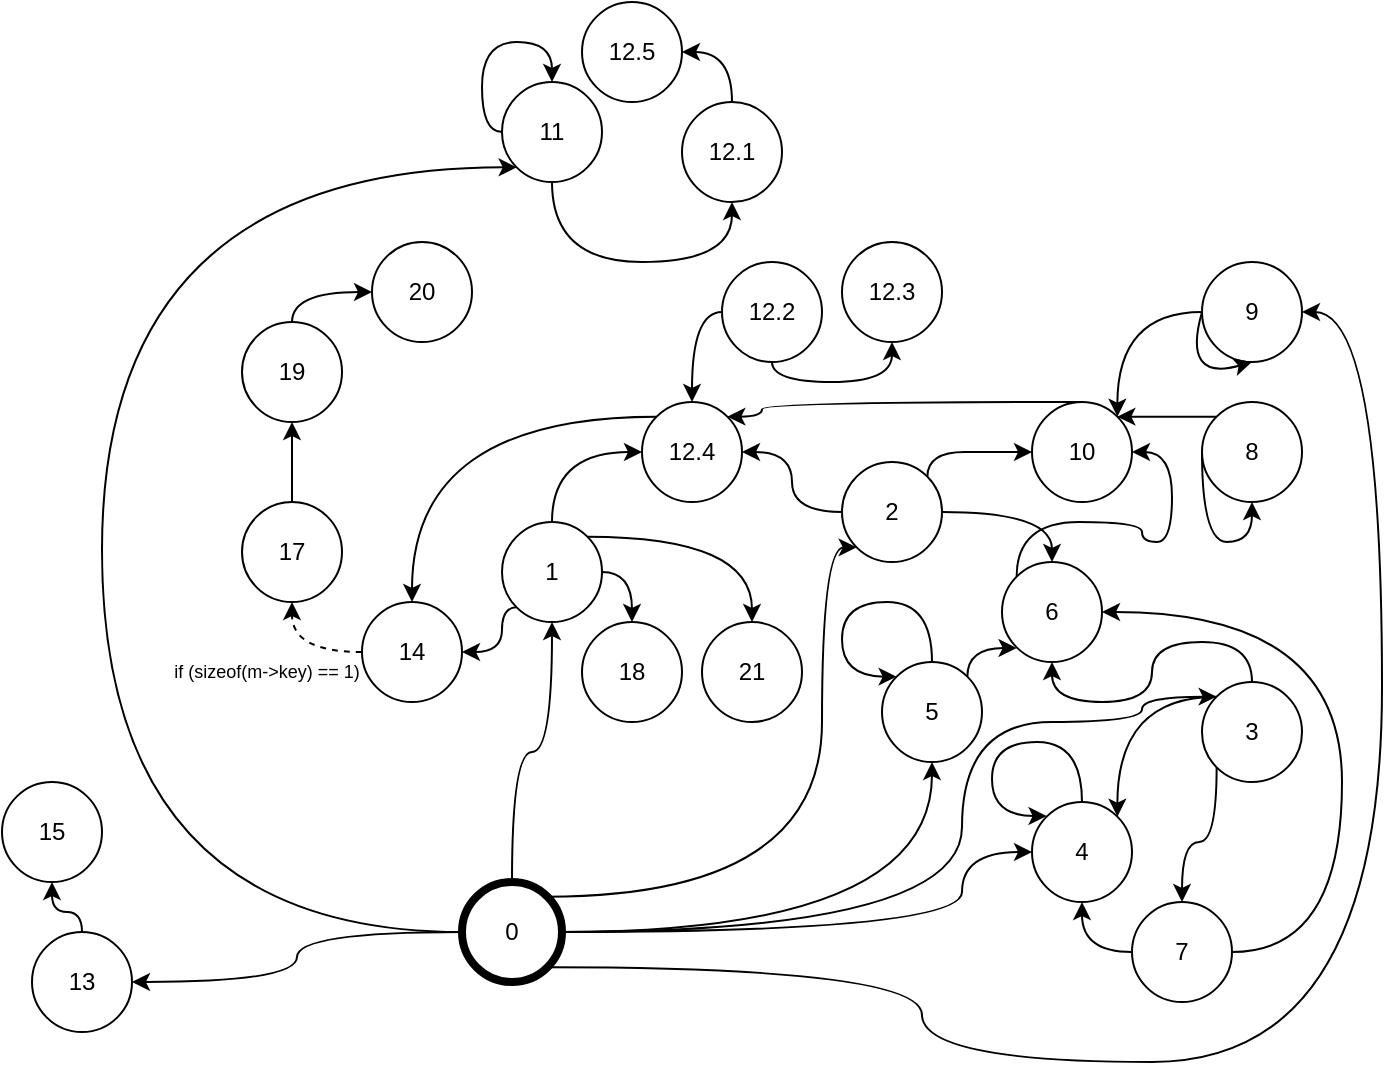 <mxfile version="15.4.0" type="device"><diagram id="sURq20OMfc-YnosV0wpW" name="Page-1"><mxGraphModel dx="2386" dy="948" grid="1" gridSize="10" guides="1" tooltips="1" connect="1" arrows="1" fold="1" page="1" pageScale="1" pageWidth="850" pageHeight="1100" math="0" shadow="0"><root><mxCell id="0"/><mxCell id="1" parent="0"/><mxCell id="syOkd4C82DvzLHHZaN0W-6" style="edgeStyle=orthogonalEdgeStyle;curved=1;rounded=0;orthogonalLoop=1;jettySize=auto;html=1;exitX=0;exitY=1;exitDx=0;exitDy=0;entryX=1;entryY=0.5;entryDx=0;entryDy=0;" parent="1" source="gn05vBTfC9iLrm8tWsvV-1" target="gn05vBTfC9iLrm8tWsvV-14" edge="1"><mxGeometry relative="1" as="geometry"><Array as="points"><mxPoint x="180" y="433"/><mxPoint x="180" y="455"/></Array></mxGeometry></mxCell><mxCell id="syOkd4C82DvzLHHZaN0W-7" style="edgeStyle=orthogonalEdgeStyle;curved=1;rounded=0;orthogonalLoop=1;jettySize=auto;html=1;exitX=1;exitY=0.5;exitDx=0;exitDy=0;entryX=0.5;entryY=0;entryDx=0;entryDy=0;" parent="1" source="gn05vBTfC9iLrm8tWsvV-1" target="N8DihOfCC-n_m-F5og-Z-38" edge="1"><mxGeometry relative="1" as="geometry"/></mxCell><mxCell id="syOkd4C82DvzLHHZaN0W-8" style="edgeStyle=orthogonalEdgeStyle;curved=1;rounded=0;orthogonalLoop=1;jettySize=auto;html=1;exitX=1;exitY=0;exitDx=0;exitDy=0;entryX=0.5;entryY=0;entryDx=0;entryDy=0;" parent="1" source="gn05vBTfC9iLrm8tWsvV-1" target="N8DihOfCC-n_m-F5og-Z-46" edge="1"><mxGeometry relative="1" as="geometry"><Array as="points"><mxPoint x="305" y="397"/></Array></mxGeometry></mxCell><mxCell id="syOkd4C82DvzLHHZaN0W-9" style="edgeStyle=orthogonalEdgeStyle;curved=1;rounded=0;orthogonalLoop=1;jettySize=auto;html=1;exitX=0.5;exitY=0;exitDx=0;exitDy=0;entryX=0;entryY=0.5;entryDx=0;entryDy=0;" parent="1" source="gn05vBTfC9iLrm8tWsvV-1" target="N8DihOfCC-n_m-F5og-Z-25" edge="1"><mxGeometry relative="1" as="geometry"/></mxCell><mxCell id="gn05vBTfC9iLrm8tWsvV-1" value="1" style="ellipse;whiteSpace=wrap;html=1;aspect=fixed;" parent="1" vertex="1"><mxGeometry x="180" y="390" width="50" height="50" as="geometry"/></mxCell><mxCell id="syOkd4C82DvzLHHZaN0W-12" style="edgeStyle=orthogonalEdgeStyle;curved=1;rounded=0;orthogonalLoop=1;jettySize=auto;html=1;exitX=1;exitY=0.5;exitDx=0;exitDy=0;entryX=0.5;entryY=0;entryDx=0;entryDy=0;" parent="1" source="gn05vBTfC9iLrm8tWsvV-2" target="gn05vBTfC9iLrm8tWsvV-6" edge="1"><mxGeometry relative="1" as="geometry"/></mxCell><mxCell id="syOkd4C82DvzLHHZaN0W-13" style="edgeStyle=orthogonalEdgeStyle;curved=1;rounded=0;orthogonalLoop=1;jettySize=auto;html=1;exitX=1;exitY=0;exitDx=0;exitDy=0;entryX=0;entryY=0.5;entryDx=0;entryDy=0;" parent="1" source="gn05vBTfC9iLrm8tWsvV-2" target="gn05vBTfC9iLrm8tWsvV-10" edge="1"><mxGeometry relative="1" as="geometry"><Array as="points"><mxPoint x="393" y="355"/><mxPoint x="430" y="355"/><mxPoint x="430" y="355"/></Array></mxGeometry></mxCell><mxCell id="syOkd4C82DvzLHHZaN0W-14" style="edgeStyle=orthogonalEdgeStyle;curved=1;rounded=0;orthogonalLoop=1;jettySize=auto;html=1;exitX=0;exitY=0.5;exitDx=0;exitDy=0;entryX=1;entryY=0.5;entryDx=0;entryDy=0;" parent="1" source="gn05vBTfC9iLrm8tWsvV-2" target="N8DihOfCC-n_m-F5og-Z-25" edge="1"><mxGeometry relative="1" as="geometry"/></mxCell><mxCell id="gn05vBTfC9iLrm8tWsvV-2" value="2" style="ellipse;whiteSpace=wrap;html=1;aspect=fixed;" parent="1" vertex="1"><mxGeometry x="350" y="360" width="50" height="50" as="geometry"/></mxCell><mxCell id="syOkd4C82DvzLHHZaN0W-15" style="edgeStyle=orthogonalEdgeStyle;curved=1;rounded=0;orthogonalLoop=1;jettySize=auto;html=1;exitX=0;exitY=0;exitDx=0;exitDy=0;entryX=1;entryY=0;entryDx=0;entryDy=0;" parent="1" source="gn05vBTfC9iLrm8tWsvV-3" target="gn05vBTfC9iLrm8tWsvV-4" edge="1"><mxGeometry relative="1" as="geometry"/></mxCell><mxCell id="syOkd4C82DvzLHHZaN0W-16" style="edgeStyle=orthogonalEdgeStyle;curved=1;rounded=0;orthogonalLoop=1;jettySize=auto;html=1;exitX=0;exitY=1;exitDx=0;exitDy=0;entryX=0.5;entryY=0;entryDx=0;entryDy=0;" parent="1" source="gn05vBTfC9iLrm8tWsvV-3" target="gn05vBTfC9iLrm8tWsvV-7" edge="1"><mxGeometry relative="1" as="geometry"/></mxCell><mxCell id="syOkd4C82DvzLHHZaN0W-17" style="edgeStyle=orthogonalEdgeStyle;curved=1;rounded=0;orthogonalLoop=1;jettySize=auto;html=1;exitX=0.5;exitY=0;exitDx=0;exitDy=0;entryX=0.5;entryY=1;entryDx=0;entryDy=0;" parent="1" source="gn05vBTfC9iLrm8tWsvV-3" target="gn05vBTfC9iLrm8tWsvV-6" edge="1"><mxGeometry relative="1" as="geometry"/></mxCell><mxCell id="gn05vBTfC9iLrm8tWsvV-3" value="3" style="ellipse;whiteSpace=wrap;html=1;aspect=fixed;" parent="1" vertex="1"><mxGeometry x="530" y="470" width="50" height="50" as="geometry"/></mxCell><mxCell id="gn05vBTfC9iLrm8tWsvV-4" value="4" style="ellipse;whiteSpace=wrap;html=1;aspect=fixed;" parent="1" vertex="1"><mxGeometry x="445" y="530" width="50" height="50" as="geometry"/></mxCell><mxCell id="syOkd4C82DvzLHHZaN0W-23" style="edgeStyle=orthogonalEdgeStyle;curved=1;rounded=0;orthogonalLoop=1;jettySize=auto;html=1;exitX=1;exitY=0;exitDx=0;exitDy=0;entryX=0;entryY=1;entryDx=0;entryDy=0;" parent="1" source="gn05vBTfC9iLrm8tWsvV-5" target="gn05vBTfC9iLrm8tWsvV-6" edge="1"><mxGeometry relative="1" as="geometry"><mxPoint x="432.913" y="530" as="targetPoint"/><Array as="points"><mxPoint x="413" y="453"/><mxPoint x="437" y="453"/></Array></mxGeometry></mxCell><mxCell id="gn05vBTfC9iLrm8tWsvV-5" value="5" style="ellipse;whiteSpace=wrap;html=1;aspect=fixed;" parent="1" vertex="1"><mxGeometry x="370" y="460" width="50" height="50" as="geometry"/></mxCell><mxCell id="syOkd4C82DvzLHHZaN0W-24" style="edgeStyle=orthogonalEdgeStyle;curved=1;rounded=0;orthogonalLoop=1;jettySize=auto;html=1;exitX=0;exitY=0;exitDx=0;exitDy=0;entryX=1;entryY=0.5;entryDx=0;entryDy=0;" parent="1" source="gn05vBTfC9iLrm8tWsvV-6" target="gn05vBTfC9iLrm8tWsvV-10" edge="1"><mxGeometry relative="1" as="geometry"/></mxCell><mxCell id="gn05vBTfC9iLrm8tWsvV-6" value="6" style="ellipse;whiteSpace=wrap;html=1;aspect=fixed;" parent="1" vertex="1"><mxGeometry x="430" y="410" width="50" height="50" as="geometry"/></mxCell><mxCell id="syOkd4C82DvzLHHZaN0W-19" style="edgeStyle=orthogonalEdgeStyle;curved=1;rounded=0;orthogonalLoop=1;jettySize=auto;html=1;exitX=0;exitY=0.5;exitDx=0;exitDy=0;entryX=0.5;entryY=1;entryDx=0;entryDy=0;" parent="1" source="gn05vBTfC9iLrm8tWsvV-7" target="gn05vBTfC9iLrm8tWsvV-4" edge="1"><mxGeometry relative="1" as="geometry"/></mxCell><mxCell id="syOkd4C82DvzLHHZaN0W-20" style="edgeStyle=orthogonalEdgeStyle;curved=1;rounded=0;orthogonalLoop=1;jettySize=auto;html=1;exitX=1;exitY=0.5;exitDx=0;exitDy=0;entryX=1;entryY=0.5;entryDx=0;entryDy=0;" parent="1" source="gn05vBTfC9iLrm8tWsvV-7" target="gn05vBTfC9iLrm8tWsvV-6" edge="1"><mxGeometry relative="1" as="geometry"><Array as="points"><mxPoint x="600" y="605"/><mxPoint x="600" y="435"/></Array></mxGeometry></mxCell><mxCell id="gn05vBTfC9iLrm8tWsvV-7" value="7" style="ellipse;whiteSpace=wrap;html=1;aspect=fixed;" parent="1" vertex="1"><mxGeometry x="495" y="580" width="50" height="50" as="geometry"/></mxCell><mxCell id="gn05vBTfC9iLrm8tWsvV-8" value="8" style="ellipse;whiteSpace=wrap;html=1;aspect=fixed;" parent="1" vertex="1"><mxGeometry x="530" y="330" width="50" height="50" as="geometry"/></mxCell><mxCell id="gn05vBTfC9iLrm8tWsvV-9" value="9" style="ellipse;whiteSpace=wrap;html=1;aspect=fixed;" parent="1" vertex="1"><mxGeometry x="530" y="260" width="50" height="50" as="geometry"/></mxCell><mxCell id="gn05vBTfC9iLrm8tWsvV-10" value="10" style="ellipse;whiteSpace=wrap;html=1;aspect=fixed;" parent="1" vertex="1"><mxGeometry x="445" y="330" width="50" height="50" as="geometry"/></mxCell><mxCell id="gn05vBTfC9iLrm8tWsvV-11" value="11" style="ellipse;whiteSpace=wrap;html=1;aspect=fixed;" parent="1" vertex="1"><mxGeometry x="180" y="170" width="50" height="50" as="geometry"/></mxCell><mxCell id="gn05vBTfC9iLrm8tWsvV-13" value="13" style="ellipse;whiteSpace=wrap;html=1;aspect=fixed;" parent="1" vertex="1"><mxGeometry x="-55" y="595" width="50" height="50" as="geometry"/></mxCell><mxCell id="gn05vBTfC9iLrm8tWsvV-14" value="14" style="ellipse;whiteSpace=wrap;html=1;aspect=fixed;" parent="1" vertex="1"><mxGeometry x="110" y="430" width="50" height="50" as="geometry"/></mxCell><mxCell id="gn05vBTfC9iLrm8tWsvV-15" value="&lt;div&gt;15&lt;/div&gt;" style="ellipse;whiteSpace=wrap;html=1;aspect=fixed;" parent="1" vertex="1"><mxGeometry x="-70" y="520" width="50" height="50" as="geometry"/></mxCell><mxCell id="N8DihOfCC-n_m-F5og-Z-21" value="12.1" style="ellipse;whiteSpace=wrap;html=1;aspect=fixed;" parent="1" vertex="1"><mxGeometry x="270" y="180" width="50" height="50" as="geometry"/></mxCell><mxCell id="N8DihOfCC-n_m-F5og-Z-22" value="12.5" style="ellipse;whiteSpace=wrap;html=1;aspect=fixed;" parent="1" vertex="1"><mxGeometry x="220" y="130" width="50" height="50" as="geometry"/></mxCell><mxCell id="N8DihOfCC-n_m-F5og-Z-23" value="12.2" style="ellipse;whiteSpace=wrap;html=1;aspect=fixed;" parent="1" vertex="1"><mxGeometry x="290" y="260" width="50" height="50" as="geometry"/></mxCell><mxCell id="N8DihOfCC-n_m-F5og-Z-24" value="12.3" style="ellipse;whiteSpace=wrap;html=1;aspect=fixed;" parent="1" vertex="1"><mxGeometry x="350" y="250" width="50" height="50" as="geometry"/></mxCell><mxCell id="N8DihOfCC-n_m-F5og-Z-25" value="12.4" style="ellipse;whiteSpace=wrap;html=1;aspect=fixed;" parent="1" vertex="1"><mxGeometry x="250" y="330" width="50" height="50" as="geometry"/></mxCell><mxCell id="N8DihOfCC-n_m-F5og-Z-35" value="20" style="ellipse;whiteSpace=wrap;html=1;aspect=fixed;" parent="1" vertex="1"><mxGeometry x="115" y="250" width="50" height="50" as="geometry"/></mxCell><mxCell id="N8DihOfCC-n_m-F5og-Z-36" value="17" style="ellipse;whiteSpace=wrap;html=1;aspect=fixed;" parent="1" vertex="1"><mxGeometry x="50" y="380" width="50" height="50" as="geometry"/></mxCell><mxCell id="N8DihOfCC-n_m-F5og-Z-38" value="18" style="ellipse;whiteSpace=wrap;html=1;aspect=fixed;" parent="1" vertex="1"><mxGeometry x="220" y="440" width="50" height="50" as="geometry"/></mxCell><mxCell id="N8DihOfCC-n_m-F5og-Z-40" value="19" style="ellipse;whiteSpace=wrap;html=1;aspect=fixed;" parent="1" vertex="1"><mxGeometry x="50" y="290" width="50" height="50" as="geometry"/></mxCell><mxCell id="N8DihOfCC-n_m-F5og-Z-46" value="21" style="ellipse;whiteSpace=wrap;html=1;aspect=fixed;" parent="1" vertex="1"><mxGeometry x="280" y="440" width="50" height="50" as="geometry"/></mxCell><mxCell id="syOkd4C82DvzLHHZaN0W-18" style="edgeStyle=orthogonalEdgeStyle;curved=1;rounded=0;orthogonalLoop=1;jettySize=auto;html=1;exitX=0.5;exitY=0;exitDx=0;exitDy=0;entryX=0;entryY=0;entryDx=0;entryDy=0;" parent="1" source="gn05vBTfC9iLrm8tWsvV-4" target="gn05vBTfC9iLrm8tWsvV-4" edge="1"><mxGeometry relative="1" as="geometry"><Array as="points"><mxPoint x="470" y="500"/><mxPoint x="425" y="500"/><mxPoint x="425" y="537"/><mxPoint x="452" y="537"/></Array></mxGeometry></mxCell><mxCell id="syOkd4C82DvzLHHZaN0W-21" style="edgeStyle=orthogonalEdgeStyle;curved=1;rounded=0;orthogonalLoop=1;jettySize=auto;html=1;exitX=0.5;exitY=0;exitDx=0;exitDy=0;entryX=0;entryY=0;entryDx=0;entryDy=0;" parent="1" source="gn05vBTfC9iLrm8tWsvV-5" target="gn05vBTfC9iLrm8tWsvV-5" edge="1"><mxGeometry relative="1" as="geometry"><mxPoint x="390" y="446.34" as="sourcePoint"/><mxPoint x="372.322" y="453.662" as="targetPoint"/><Array as="points"><mxPoint x="395" y="430"/><mxPoint x="350" y="430"/><mxPoint x="350" y="467"/></Array></mxGeometry></mxCell><mxCell id="TVw897Wef1c1NhlZAb9E-1" value="" style="curved=1;endArrow=classic;html=1;rounded=0;edgeStyle=orthogonalEdgeStyle;exitX=0;exitY=0;exitDx=0;exitDy=0;entryX=1;entryY=0;entryDx=0;entryDy=0;" edge="1" parent="1" source="gn05vBTfC9iLrm8tWsvV-8" target="gn05vBTfC9iLrm8tWsvV-10"><mxGeometry width="50" height="50" relative="1" as="geometry"><mxPoint x="510" y="320" as="sourcePoint"/><mxPoint x="560" y="270" as="targetPoint"/><Array as="points"><mxPoint x="520" y="337"/><mxPoint x="520" y="337"/></Array></mxGeometry></mxCell><mxCell id="TVw897Wef1c1NhlZAb9E-3" value="" style="curved=1;endArrow=classic;html=1;rounded=0;edgeStyle=orthogonalEdgeStyle;exitX=0;exitY=0.5;exitDx=0;exitDy=0;entryX=0.5;entryY=1;entryDx=0;entryDy=0;" edge="1" parent="1" source="gn05vBTfC9iLrm8tWsvV-8" target="gn05vBTfC9iLrm8tWsvV-8"><mxGeometry width="50" height="50" relative="1" as="geometry"><mxPoint x="610" y="460" as="sourcePoint"/><mxPoint x="660" y="410" as="targetPoint"/><Array as="points"><mxPoint x="530" y="400"/><mxPoint x="555" y="400"/></Array></mxGeometry></mxCell><mxCell id="TVw897Wef1c1NhlZAb9E-4" value="" style="curved=1;endArrow=classic;html=1;rounded=0;edgeStyle=orthogonalEdgeStyle;exitX=0;exitY=0.5;exitDx=0;exitDy=0;entryX=1;entryY=0;entryDx=0;entryDy=0;" edge="1" parent="1" source="gn05vBTfC9iLrm8tWsvV-9" target="gn05vBTfC9iLrm8tWsvV-10"><mxGeometry width="50" height="50" relative="1" as="geometry"><mxPoint x="300" y="210" as="sourcePoint"/><mxPoint x="350" y="160" as="targetPoint"/><Array as="points"><mxPoint x="488" y="285"/></Array></mxGeometry></mxCell><mxCell id="TVw897Wef1c1NhlZAb9E-5" value="" style="curved=1;endArrow=classic;html=1;rounded=0;edgeStyle=orthogonalEdgeStyle;exitX=0;exitY=0.5;exitDx=0;exitDy=0;entryX=0.5;entryY=1;entryDx=0;entryDy=0;" edge="1" parent="1" source="gn05vBTfC9iLrm8tWsvV-9" target="gn05vBTfC9iLrm8tWsvV-9"><mxGeometry width="50" height="50" relative="1" as="geometry"><mxPoint x="470" y="350" as="sourcePoint"/><mxPoint x="520" y="300" as="targetPoint"/><Array as="points"><mxPoint x="520" y="320"/></Array></mxGeometry></mxCell><mxCell id="TVw897Wef1c1NhlZAb9E-6" value="" style="curved=1;endArrow=classic;html=1;rounded=0;edgeStyle=orthogonalEdgeStyle;entryX=1;entryY=0;entryDx=0;entryDy=0;exitX=0.5;exitY=0;exitDx=0;exitDy=0;" edge="1" parent="1" source="gn05vBTfC9iLrm8tWsvV-10" target="N8DihOfCC-n_m-F5og-Z-25"><mxGeometry width="50" height="50" relative="1" as="geometry"><mxPoint x="600" y="200" as="sourcePoint"/><mxPoint x="640" y="300" as="targetPoint"/><Array as="points"><mxPoint x="310" y="330"/><mxPoint x="310" y="337"/></Array></mxGeometry></mxCell><mxCell id="TVw897Wef1c1NhlZAb9E-7" value="" style="curved=1;endArrow=classic;html=1;rounded=0;edgeStyle=orthogonalEdgeStyle;entryX=0.5;entryY=0;entryDx=0;entryDy=0;exitX=0;exitY=0.5;exitDx=0;exitDy=0;" edge="1" parent="1" source="gn05vBTfC9iLrm8tWsvV-11" target="gn05vBTfC9iLrm8tWsvV-11"><mxGeometry width="50" height="50" relative="1" as="geometry"><mxPoint x="130" y="180" as="sourcePoint"/><mxPoint x="180" y="130" as="targetPoint"/><Array as="points"><mxPoint x="170" y="195"/><mxPoint x="170" y="150"/><mxPoint x="205" y="150"/></Array></mxGeometry></mxCell><mxCell id="TVw897Wef1c1NhlZAb9E-8" value="" style="curved=1;endArrow=classic;html=1;rounded=0;edgeStyle=orthogonalEdgeStyle;exitX=0.5;exitY=1;exitDx=0;exitDy=0;entryX=0.5;entryY=1;entryDx=0;entryDy=0;" edge="1" parent="1" source="gn05vBTfC9iLrm8tWsvV-11" target="N8DihOfCC-n_m-F5og-Z-21"><mxGeometry width="50" height="50" relative="1" as="geometry"><mxPoint x="190" y="310" as="sourcePoint"/><mxPoint x="295.0" y="240" as="targetPoint"/><Array as="points"><mxPoint x="205" y="260"/><mxPoint x="295" y="260"/></Array></mxGeometry></mxCell><mxCell id="TVw897Wef1c1NhlZAb9E-9" value="" style="curved=1;endArrow=classic;html=1;rounded=0;edgeStyle=orthogonalEdgeStyle;exitX=0.5;exitY=0;exitDx=0;exitDy=0;entryX=1;entryY=0.5;entryDx=0;entryDy=0;" edge="1" parent="1" source="N8DihOfCC-n_m-F5og-Z-21" target="N8DihOfCC-n_m-F5og-Z-22"><mxGeometry width="50" height="50" relative="1" as="geometry"><mxPoint x="290" y="170" as="sourcePoint"/><mxPoint x="340" y="120" as="targetPoint"/><Array as="points"><mxPoint x="295" y="155"/></Array></mxGeometry></mxCell><mxCell id="TVw897Wef1c1NhlZAb9E-10" value="" style="curved=1;endArrow=classic;html=1;rounded=0;edgeStyle=orthogonalEdgeStyle;entryX=0.5;entryY=0;entryDx=0;entryDy=0;exitX=0;exitY=0.5;exitDx=0;exitDy=0;" edge="1" parent="1" source="N8DihOfCC-n_m-F5og-Z-23" target="N8DihOfCC-n_m-F5og-Z-25"><mxGeometry width="50" height="50" relative="1" as="geometry"><mxPoint x="450" y="190" as="sourcePoint"/><mxPoint x="500" y="140" as="targetPoint"/><Array as="points"><mxPoint x="275" y="285"/></Array></mxGeometry></mxCell><mxCell id="TVw897Wef1c1NhlZAb9E-11" value="" style="curved=1;endArrow=classic;html=1;rounded=0;edgeStyle=orthogonalEdgeStyle;exitX=0.5;exitY=1;exitDx=0;exitDy=0;entryX=0.5;entryY=1;entryDx=0;entryDy=0;" edge="1" parent="1" source="N8DihOfCC-n_m-F5og-Z-23" target="N8DihOfCC-n_m-F5og-Z-24"><mxGeometry width="50" height="50" relative="1" as="geometry"><mxPoint x="595" y="100" as="sourcePoint"/><mxPoint x="645" y="50" as="targetPoint"/><Array as="points"><mxPoint x="315" y="320"/><mxPoint x="375" y="320"/></Array></mxGeometry></mxCell><mxCell id="TVw897Wef1c1NhlZAb9E-12" value="" style="curved=1;endArrow=classic;html=1;rounded=0;edgeStyle=orthogonalEdgeStyle;exitX=0;exitY=0;exitDx=0;exitDy=0;entryX=0.5;entryY=0;entryDx=0;entryDy=0;" edge="1" parent="1" source="N8DihOfCC-n_m-F5og-Z-25" target="gn05vBTfC9iLrm8tWsvV-14"><mxGeometry width="50" height="50" relative="1" as="geometry"><mxPoint x="160" y="330" as="sourcePoint"/><mxPoint x="210" y="280" as="targetPoint"/><Array as="points"><mxPoint x="135" y="337"/></Array></mxGeometry></mxCell><mxCell id="TVw897Wef1c1NhlZAb9E-13" value="" style="curved=1;endArrow=classic;html=1;rounded=0;edgeStyle=orthogonalEdgeStyle;exitX=0.5;exitY=0;exitDx=0;exitDy=0;entryX=0.5;entryY=1;entryDx=0;entryDy=0;" edge="1" parent="1" source="gn05vBTfC9iLrm8tWsvV-13" target="gn05vBTfC9iLrm8tWsvV-15"><mxGeometry width="50" height="50" relative="1" as="geometry"><mxPoint x="110" y="605" as="sourcePoint"/><mxPoint x="-110" y="600" as="targetPoint"/><Array as="points"><mxPoint x="-30" y="585"/><mxPoint x="-45" y="585"/></Array></mxGeometry></mxCell><mxCell id="TVw897Wef1c1NhlZAb9E-14" value="" style="curved=1;endArrow=classic;html=1;rounded=0;edgeStyle=orthogonalEdgeStyle;entryX=0.5;entryY=1;entryDx=0;entryDy=0;exitX=0;exitY=0.5;exitDx=0;exitDy=0;dashed=1;" edge="1" parent="1" source="gn05vBTfC9iLrm8tWsvV-14" target="N8DihOfCC-n_m-F5og-Z-36"><mxGeometry width="50" height="50" relative="1" as="geometry"><mxPoint x="-30" y="450" as="sourcePoint"/><mxPoint x="20" y="400" as="targetPoint"/><Array as="points"><mxPoint x="75" y="455"/></Array></mxGeometry></mxCell><mxCell id="TVw897Wef1c1NhlZAb9E-15" value="" style="curved=1;endArrow=classic;html=1;rounded=0;edgeStyle=orthogonalEdgeStyle;exitX=0.5;exitY=0;exitDx=0;exitDy=0;entryX=0;entryY=0.5;entryDx=0;entryDy=0;" edge="1" parent="1" source="N8DihOfCC-n_m-F5og-Z-40" target="N8DihOfCC-n_m-F5og-Z-35"><mxGeometry width="50" height="50" relative="1" as="geometry"><mxPoint x="70" y="270" as="sourcePoint"/><mxPoint x="120" y="220" as="targetPoint"/><Array as="points"><mxPoint x="75" y="275"/></Array></mxGeometry></mxCell><mxCell id="TVw897Wef1c1NhlZAb9E-16" value="" style="curved=1;endArrow=classic;html=1;rounded=0;edgeStyle=orthogonalEdgeStyle;exitX=0.5;exitY=0;exitDx=0;exitDy=0;entryX=0.5;entryY=1;entryDx=0;entryDy=0;" edge="1" parent="1" source="N8DihOfCC-n_m-F5og-Z-36" target="N8DihOfCC-n_m-F5og-Z-40"><mxGeometry width="50" height="50" relative="1" as="geometry"><mxPoint x="220" y="300" as="sourcePoint"/><mxPoint x="75" y="350" as="targetPoint"/><Array as="points"/></mxGeometry></mxCell><mxCell id="TVw897Wef1c1NhlZAb9E-17" value="if (sizeof(m-&amp;gt;key) == 1)&amp;nbsp;&amp;nbsp;" style="text;html=1;strokeColor=none;fillColor=none;align=center;verticalAlign=middle;whiteSpace=wrap;rounded=0;fontSize=9;" vertex="1" parent="1"><mxGeometry x="15" y="450" width="100" height="30" as="geometry"/></mxCell><mxCell id="TVw897Wef1c1NhlZAb9E-19" style="edgeStyle=orthogonalEdgeStyle;rounded=0;orthogonalLoop=1;jettySize=auto;html=1;entryX=0.5;entryY=1;entryDx=0;entryDy=0;fontSize=9;curved=1;" edge="1" parent="1" source="TVw897Wef1c1NhlZAb9E-18" target="gn05vBTfC9iLrm8tWsvV-1"><mxGeometry relative="1" as="geometry"/></mxCell><mxCell id="TVw897Wef1c1NhlZAb9E-20" style="edgeStyle=orthogonalEdgeStyle;rounded=0;orthogonalLoop=1;jettySize=auto;html=1;exitX=1;exitY=0;exitDx=0;exitDy=0;entryX=0;entryY=1;entryDx=0;entryDy=0;fontSize=9;curved=1;" edge="1" parent="1" source="TVw897Wef1c1NhlZAb9E-18" target="gn05vBTfC9iLrm8tWsvV-2"><mxGeometry relative="1" as="geometry"><Array as="points"><mxPoint x="340" y="577"/><mxPoint x="340" y="403"/></Array></mxGeometry></mxCell><mxCell id="TVw897Wef1c1NhlZAb9E-23" style="edgeStyle=orthogonalEdgeStyle;curved=1;rounded=0;orthogonalLoop=1;jettySize=auto;html=1;entryX=0;entryY=0;entryDx=0;entryDy=0;fontSize=9;" edge="1" parent="1" source="TVw897Wef1c1NhlZAb9E-18" target="gn05vBTfC9iLrm8tWsvV-3"><mxGeometry relative="1" as="geometry"><Array as="points"><mxPoint x="410" y="595"/><mxPoint x="410" y="490"/><mxPoint x="500" y="490"/><mxPoint x="500" y="477"/></Array></mxGeometry></mxCell><mxCell id="TVw897Wef1c1NhlZAb9E-26" style="edgeStyle=orthogonalEdgeStyle;curved=1;rounded=0;orthogonalLoop=1;jettySize=auto;html=1;fontSize=9;entryX=0;entryY=0.5;entryDx=0;entryDy=0;" edge="1" parent="1" source="TVw897Wef1c1NhlZAb9E-18" target="gn05vBTfC9iLrm8tWsvV-4"><mxGeometry relative="1" as="geometry"><mxPoint x="420" y="595" as="targetPoint"/><Array as="points"><mxPoint x="410" y="595"/><mxPoint x="410" y="555"/></Array></mxGeometry></mxCell><mxCell id="TVw897Wef1c1NhlZAb9E-29" style="edgeStyle=orthogonalEdgeStyle;curved=1;rounded=0;orthogonalLoop=1;jettySize=auto;html=1;entryX=0.5;entryY=1;entryDx=0;entryDy=0;fontSize=9;" edge="1" parent="1" source="TVw897Wef1c1NhlZAb9E-18" target="gn05vBTfC9iLrm8tWsvV-5"><mxGeometry relative="1" as="geometry"/></mxCell><mxCell id="TVw897Wef1c1NhlZAb9E-30" style="edgeStyle=orthogonalEdgeStyle;curved=1;rounded=0;orthogonalLoop=1;jettySize=auto;html=1;exitX=1;exitY=1;exitDx=0;exitDy=0;entryX=1;entryY=0.5;entryDx=0;entryDy=0;fontSize=9;" edge="1" parent="1" source="TVw897Wef1c1NhlZAb9E-18" target="gn05vBTfC9iLrm8tWsvV-9"><mxGeometry relative="1" as="geometry"><Array as="points"><mxPoint x="390" y="613"/><mxPoint x="390" y="660"/><mxPoint x="620" y="660"/><mxPoint x="620" y="285"/></Array></mxGeometry></mxCell><mxCell id="TVw897Wef1c1NhlZAb9E-31" style="edgeStyle=orthogonalEdgeStyle;curved=1;rounded=0;orthogonalLoop=1;jettySize=auto;html=1;entryX=0;entryY=1;entryDx=0;entryDy=0;fontSize=9;" edge="1" parent="1" source="TVw897Wef1c1NhlZAb9E-18" target="gn05vBTfC9iLrm8tWsvV-11"><mxGeometry relative="1" as="geometry"><Array as="points"><mxPoint x="-20" y="595"/><mxPoint x="-20" y="213"/></Array></mxGeometry></mxCell><mxCell id="TVw897Wef1c1NhlZAb9E-32" style="edgeStyle=orthogonalEdgeStyle;curved=1;rounded=0;orthogonalLoop=1;jettySize=auto;html=1;entryX=1;entryY=0.5;entryDx=0;entryDy=0;fontSize=9;" edge="1" parent="1" source="TVw897Wef1c1NhlZAb9E-18" target="gn05vBTfC9iLrm8tWsvV-13"><mxGeometry relative="1" as="geometry"/></mxCell><mxCell id="TVw897Wef1c1NhlZAb9E-18" value="0" style="ellipse;whiteSpace=wrap;html=1;aspect=fixed;strokeWidth=4;" vertex="1" parent="1"><mxGeometry x="160" y="570" width="50" height="50" as="geometry"/></mxCell></root></mxGraphModel></diagram></mxfile>